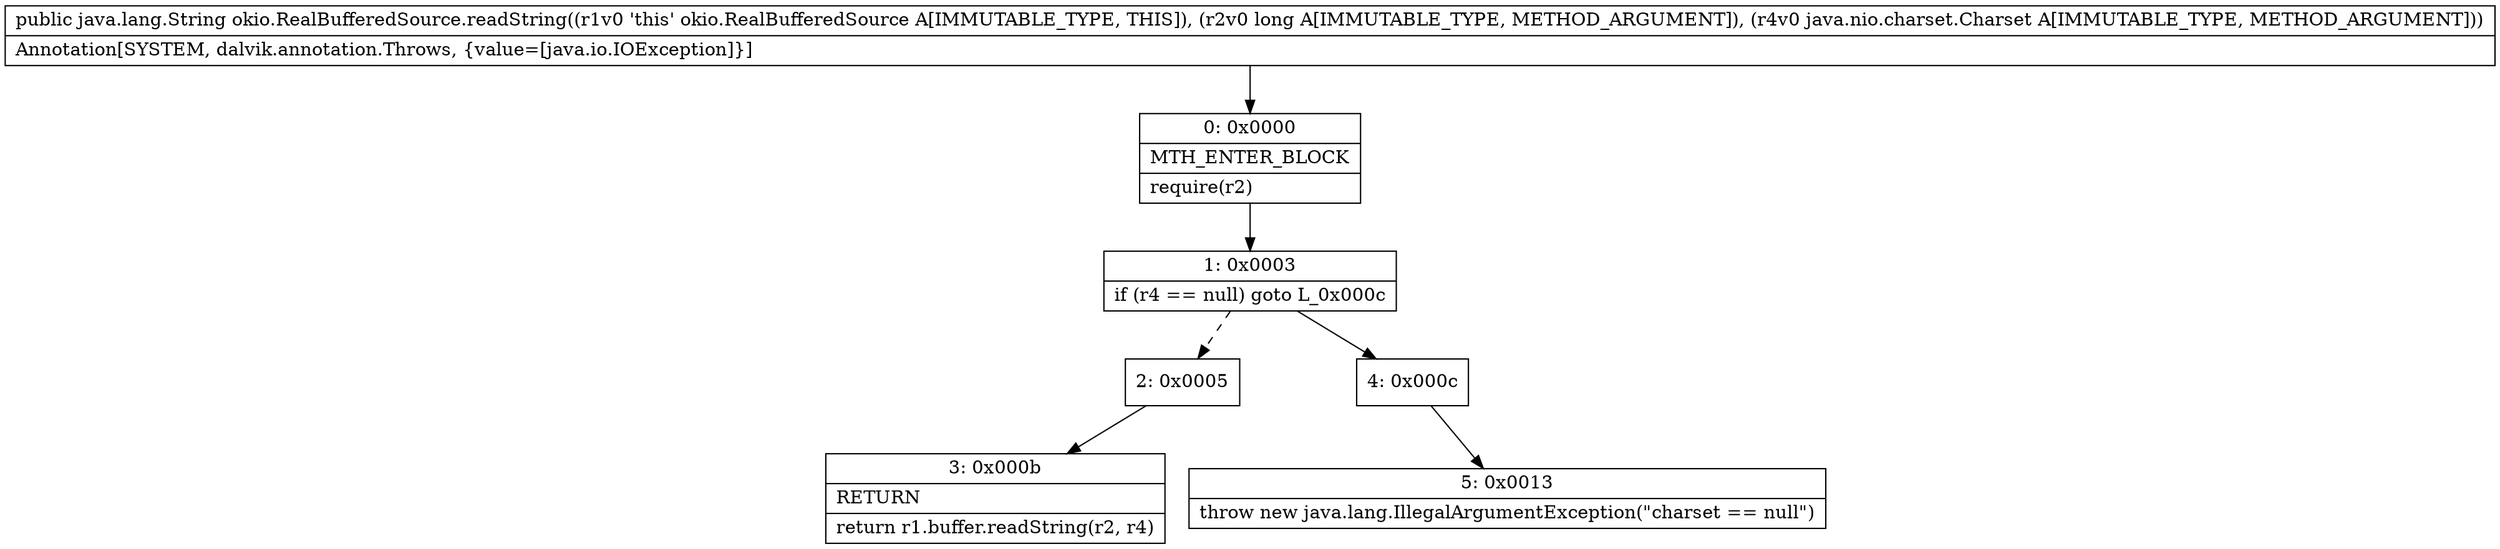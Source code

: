 digraph "CFG forokio.RealBufferedSource.readString(JLjava\/nio\/charset\/Charset;)Ljava\/lang\/String;" {
Node_0 [shape=record,label="{0\:\ 0x0000|MTH_ENTER_BLOCK\l|require(r2)\l}"];
Node_1 [shape=record,label="{1\:\ 0x0003|if (r4 == null) goto L_0x000c\l}"];
Node_2 [shape=record,label="{2\:\ 0x0005}"];
Node_3 [shape=record,label="{3\:\ 0x000b|RETURN\l|return r1.buffer.readString(r2, r4)\l}"];
Node_4 [shape=record,label="{4\:\ 0x000c}"];
Node_5 [shape=record,label="{5\:\ 0x0013|throw new java.lang.IllegalArgumentException(\"charset == null\")\l}"];
MethodNode[shape=record,label="{public java.lang.String okio.RealBufferedSource.readString((r1v0 'this' okio.RealBufferedSource A[IMMUTABLE_TYPE, THIS]), (r2v0 long A[IMMUTABLE_TYPE, METHOD_ARGUMENT]), (r4v0 java.nio.charset.Charset A[IMMUTABLE_TYPE, METHOD_ARGUMENT]))  | Annotation[SYSTEM, dalvik.annotation.Throws, \{value=[java.io.IOException]\}]\l}"];
MethodNode -> Node_0;
Node_0 -> Node_1;
Node_1 -> Node_2[style=dashed];
Node_1 -> Node_4;
Node_2 -> Node_3;
Node_4 -> Node_5;
}

